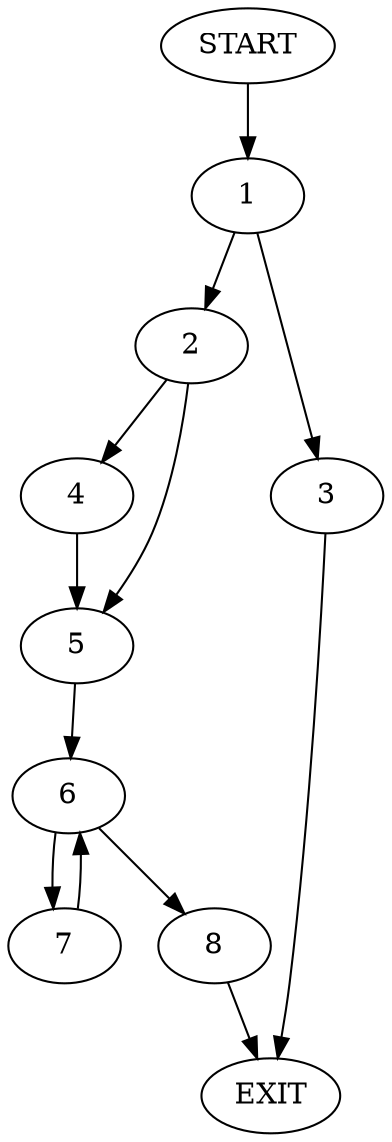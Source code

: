 digraph {
0 [label="START"]
9 [label="EXIT"]
0 -> 1
1 -> 2
1 -> 3
2 -> 4
2 -> 5
3 -> 9
4 -> 5
5 -> 6
6 -> 7
6 -> 8
8 -> 9
7 -> 6
}
